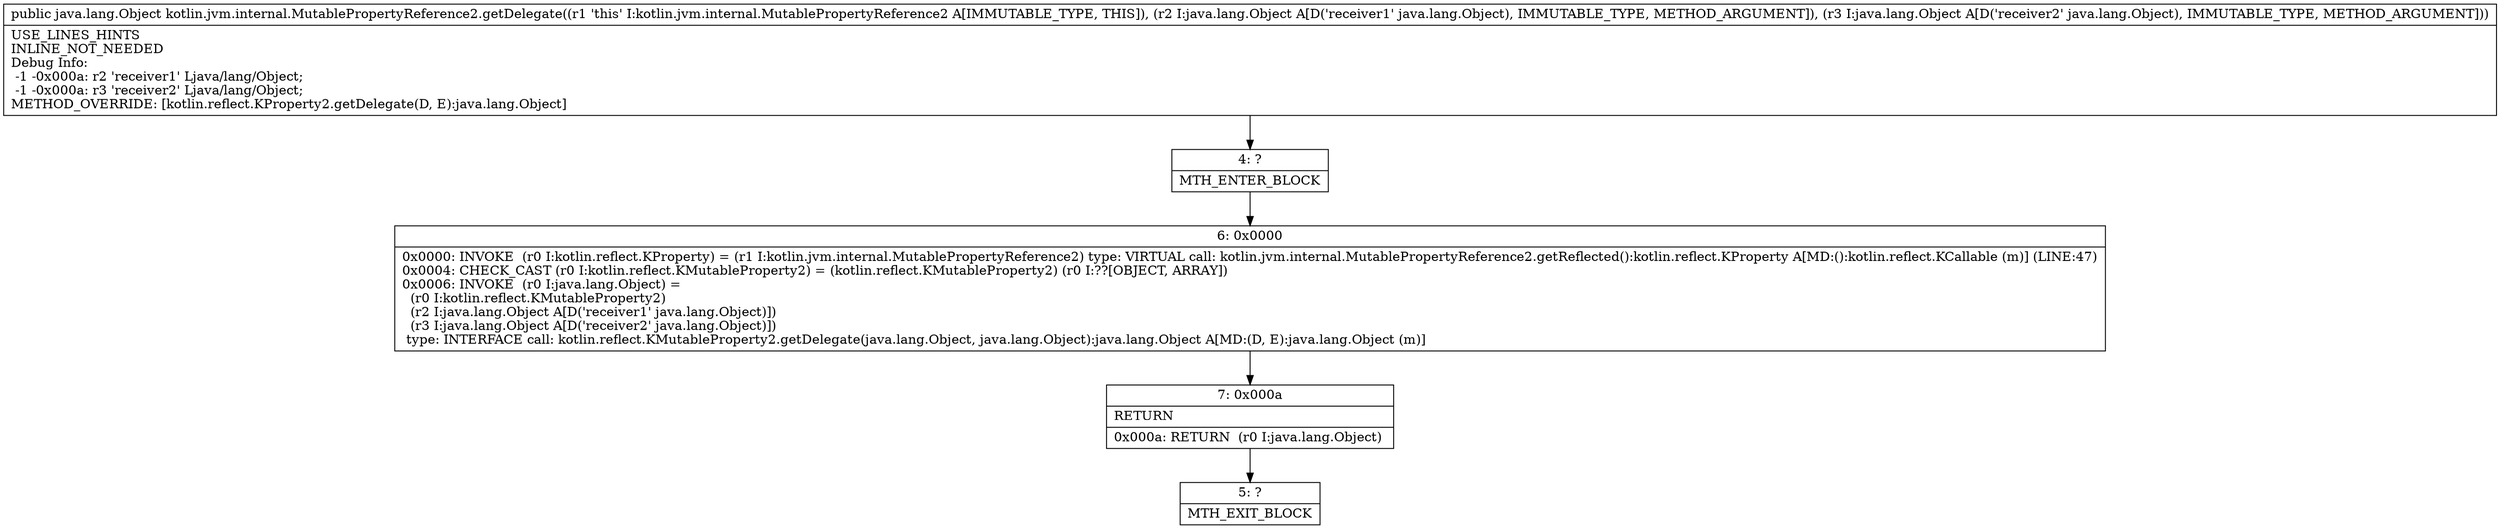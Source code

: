 digraph "CFG forkotlin.jvm.internal.MutablePropertyReference2.getDelegate(Ljava\/lang\/Object;Ljava\/lang\/Object;)Ljava\/lang\/Object;" {
Node_4 [shape=record,label="{4\:\ ?|MTH_ENTER_BLOCK\l}"];
Node_6 [shape=record,label="{6\:\ 0x0000|0x0000: INVOKE  (r0 I:kotlin.reflect.KProperty) = (r1 I:kotlin.jvm.internal.MutablePropertyReference2) type: VIRTUAL call: kotlin.jvm.internal.MutablePropertyReference2.getReflected():kotlin.reflect.KProperty A[MD:():kotlin.reflect.KCallable (m)] (LINE:47)\l0x0004: CHECK_CAST (r0 I:kotlin.reflect.KMutableProperty2) = (kotlin.reflect.KMutableProperty2) (r0 I:??[OBJECT, ARRAY]) \l0x0006: INVOKE  (r0 I:java.lang.Object) = \l  (r0 I:kotlin.reflect.KMutableProperty2)\l  (r2 I:java.lang.Object A[D('receiver1' java.lang.Object)])\l  (r3 I:java.lang.Object A[D('receiver2' java.lang.Object)])\l type: INTERFACE call: kotlin.reflect.KMutableProperty2.getDelegate(java.lang.Object, java.lang.Object):java.lang.Object A[MD:(D, E):java.lang.Object (m)]\l}"];
Node_7 [shape=record,label="{7\:\ 0x000a|RETURN\l|0x000a: RETURN  (r0 I:java.lang.Object) \l}"];
Node_5 [shape=record,label="{5\:\ ?|MTH_EXIT_BLOCK\l}"];
MethodNode[shape=record,label="{public java.lang.Object kotlin.jvm.internal.MutablePropertyReference2.getDelegate((r1 'this' I:kotlin.jvm.internal.MutablePropertyReference2 A[IMMUTABLE_TYPE, THIS]), (r2 I:java.lang.Object A[D('receiver1' java.lang.Object), IMMUTABLE_TYPE, METHOD_ARGUMENT]), (r3 I:java.lang.Object A[D('receiver2' java.lang.Object), IMMUTABLE_TYPE, METHOD_ARGUMENT]))  | USE_LINES_HINTS\lINLINE_NOT_NEEDED\lDebug Info:\l  \-1 \-0x000a: r2 'receiver1' Ljava\/lang\/Object;\l  \-1 \-0x000a: r3 'receiver2' Ljava\/lang\/Object;\lMETHOD_OVERRIDE: [kotlin.reflect.KProperty2.getDelegate(D, E):java.lang.Object]\l}"];
MethodNode -> Node_4;Node_4 -> Node_6;
Node_6 -> Node_7;
Node_7 -> Node_5;
}

